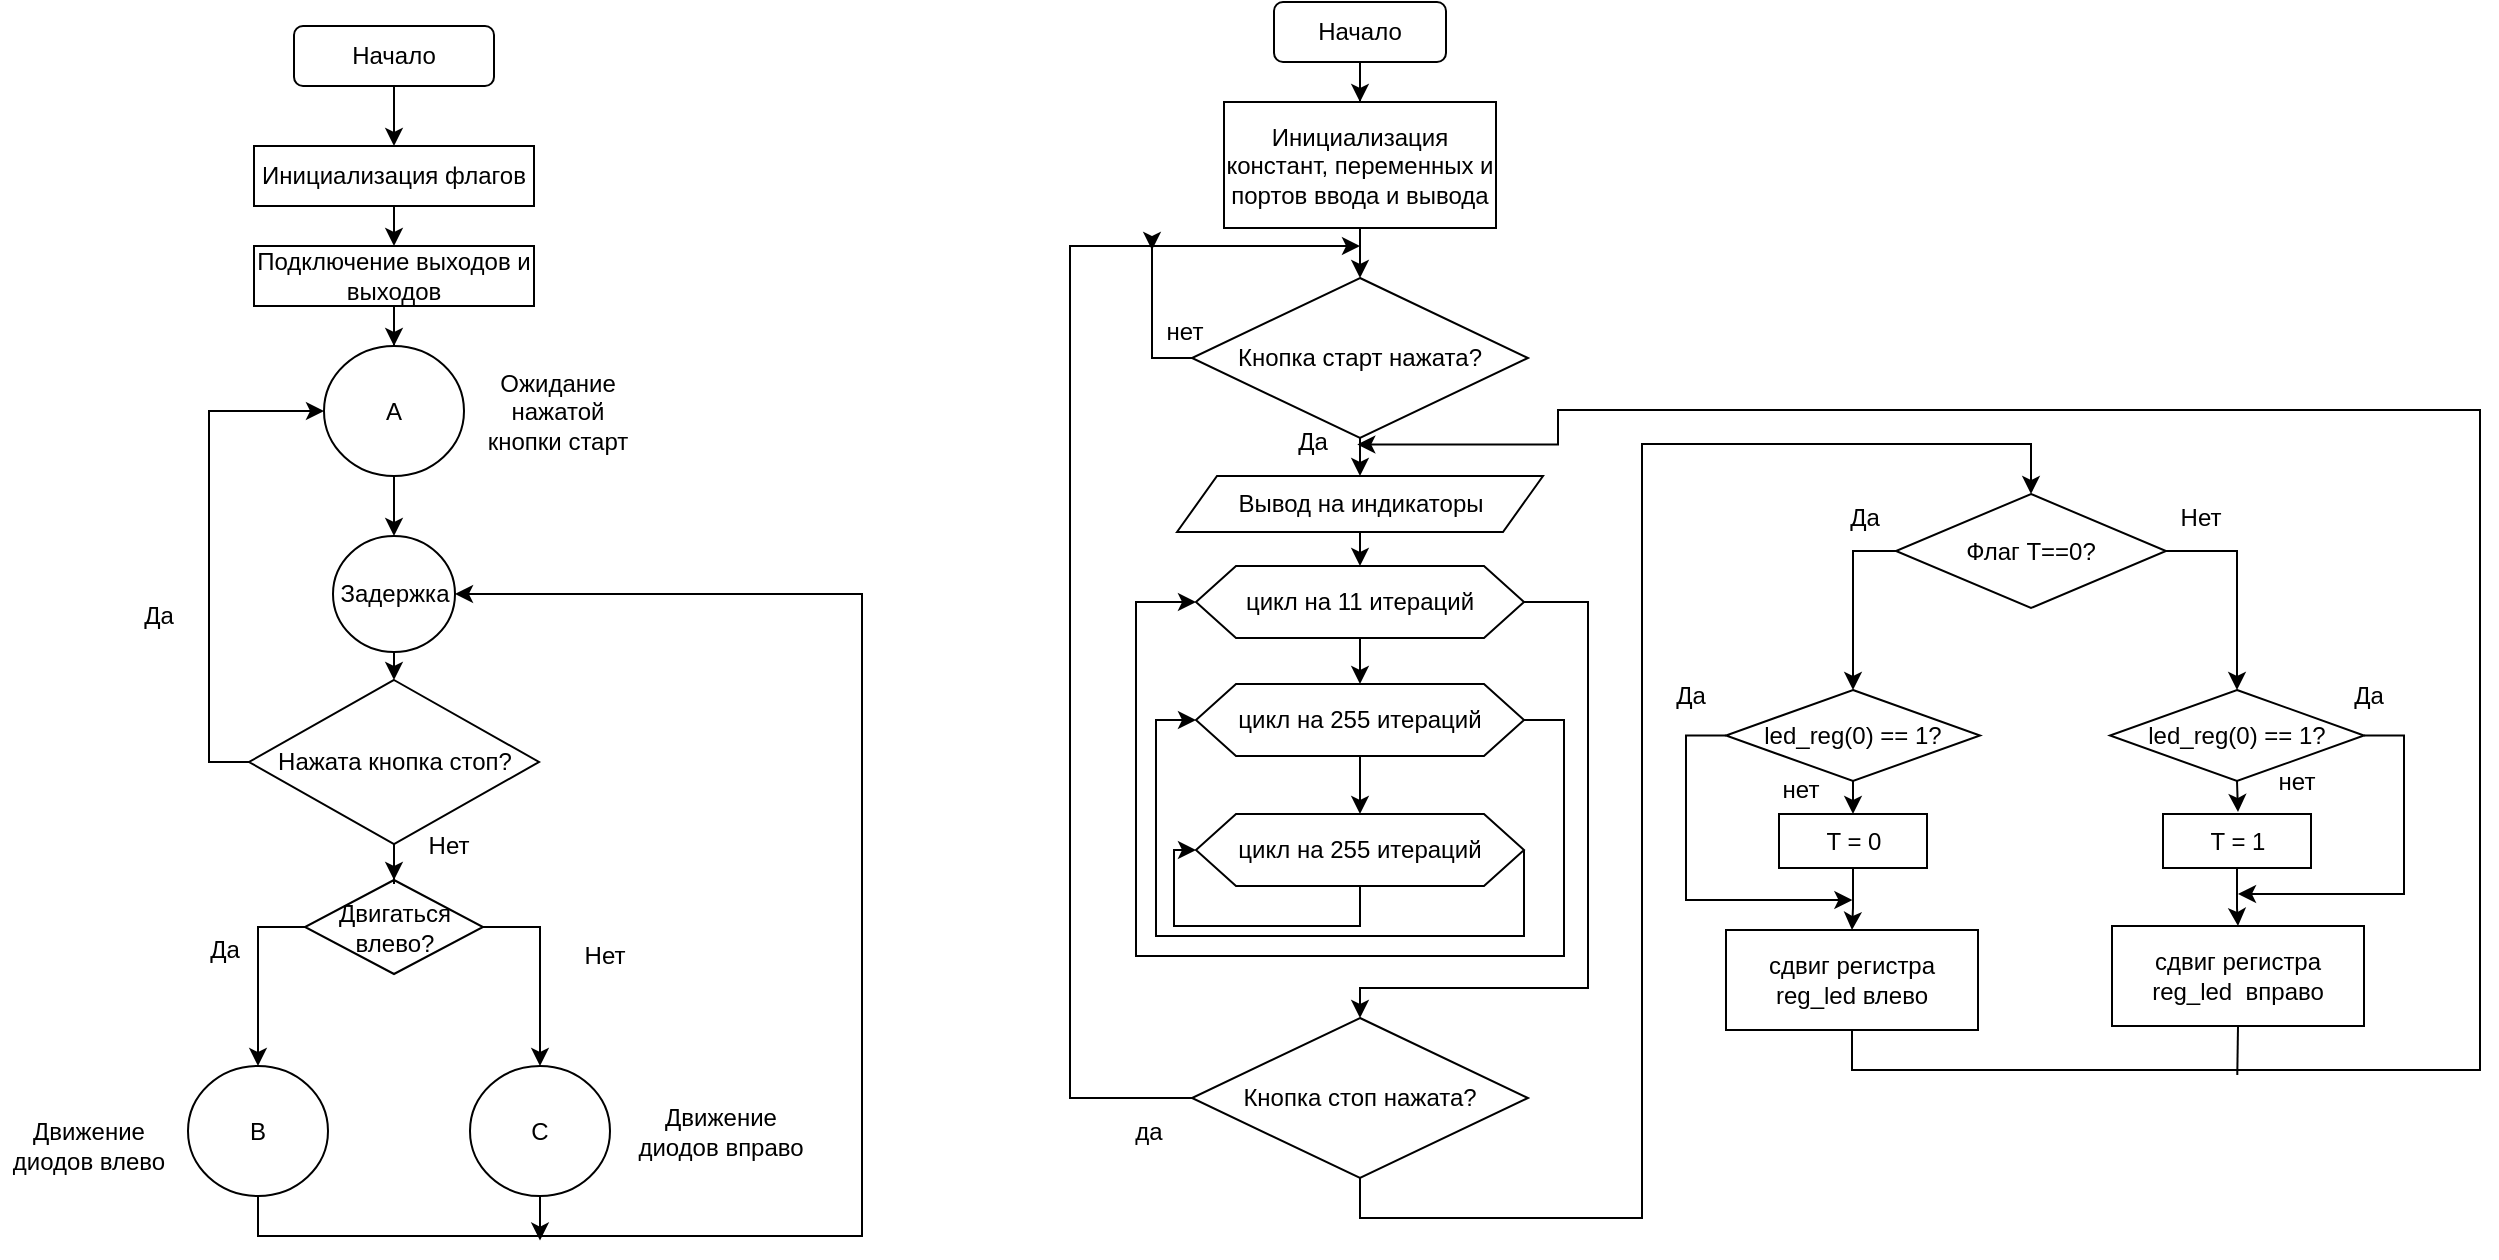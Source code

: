 <mxfile version="17.4.0" type="github">
  <diagram id="PvfPX7x2fVyplM3FKnBu" name="Page-1">
    <mxGraphModel dx="1662" dy="747" grid="0" gridSize="10" guides="1" tooltips="1" connect="1" arrows="1" fold="1" page="0" pageScale="1" pageWidth="827" pageHeight="1169" math="0" shadow="0">
      <root>
        <mxCell id="0" />
        <mxCell id="1" parent="0" />
        <mxCell id="iVXrYITjM_9NBAxxftmw-4" style="edgeStyle=orthogonalEdgeStyle;rounded=0;orthogonalLoop=1;jettySize=auto;html=1;exitX=0.5;exitY=1;exitDx=0;exitDy=0;" parent="1" source="iVXrYITjM_9NBAxxftmw-1" target="iVXrYITjM_9NBAxxftmw-2" edge="1">
          <mxGeometry relative="1" as="geometry" />
        </mxCell>
        <mxCell id="iVXrYITjM_9NBAxxftmw-1" value="Начало" style="rounded=1;whiteSpace=wrap;html=1;" parent="1" vertex="1">
          <mxGeometry x="180" y="80" width="100" height="30" as="geometry" />
        </mxCell>
        <mxCell id="iVXrYITjM_9NBAxxftmw-5" style="edgeStyle=orthogonalEdgeStyle;rounded=0;orthogonalLoop=1;jettySize=auto;html=1;exitX=0.5;exitY=1;exitDx=0;exitDy=0;entryX=0.5;entryY=0;entryDx=0;entryDy=0;" parent="1" source="iVXrYITjM_9NBAxxftmw-2" target="iVXrYITjM_9NBAxxftmw-3" edge="1">
          <mxGeometry relative="1" as="geometry" />
        </mxCell>
        <mxCell id="iVXrYITjM_9NBAxxftmw-2" value="Инициализация флагов" style="rounded=0;whiteSpace=wrap;html=1;" parent="1" vertex="1">
          <mxGeometry x="160" y="140" width="140" height="30" as="geometry" />
        </mxCell>
        <mxCell id="iVXrYITjM_9NBAxxftmw-7" value="" style="edgeStyle=orthogonalEdgeStyle;rounded=0;orthogonalLoop=1;jettySize=auto;html=1;" parent="1" source="iVXrYITjM_9NBAxxftmw-3" target="iVXrYITjM_9NBAxxftmw-6" edge="1">
          <mxGeometry relative="1" as="geometry" />
        </mxCell>
        <mxCell id="iVXrYITjM_9NBAxxftmw-3" value="Подключение выходов и выходов" style="rounded=0;whiteSpace=wrap;html=1;" parent="1" vertex="1">
          <mxGeometry x="160" y="190" width="140" height="30" as="geometry" />
        </mxCell>
        <mxCell id="iVXrYITjM_9NBAxxftmw-23" style="edgeStyle=orthogonalEdgeStyle;rounded=0;orthogonalLoop=1;jettySize=auto;html=1;exitX=0.5;exitY=1;exitDx=0;exitDy=0;entryX=0.5;entryY=0;entryDx=0;entryDy=0;" parent="1" source="iVXrYITjM_9NBAxxftmw-6" target="iVXrYITjM_9NBAxxftmw-21" edge="1">
          <mxGeometry relative="1" as="geometry" />
        </mxCell>
        <mxCell id="iVXrYITjM_9NBAxxftmw-6" value="А" style="ellipse;whiteSpace=wrap;html=1;rounded=0;" parent="1" vertex="1">
          <mxGeometry x="195" y="240" width="70" height="65" as="geometry" />
        </mxCell>
        <mxCell id="iVXrYITjM_9NBAxxftmw-29" style="edgeStyle=orthogonalEdgeStyle;rounded=0;orthogonalLoop=1;jettySize=auto;html=1;exitX=0.5;exitY=1;exitDx=0;exitDy=0;entryX=1;entryY=0.5;entryDx=0;entryDy=0;" parent="1" source="iVXrYITjM_9NBAxxftmw-8" target="iVXrYITjM_9NBAxxftmw-21" edge="1">
          <mxGeometry relative="1" as="geometry">
            <mxPoint x="459" y="386" as="targetPoint" />
            <Array as="points">
              <mxPoint x="162" y="685" />
              <mxPoint x="464" y="685" />
              <mxPoint x="464" y="364" />
            </Array>
          </mxGeometry>
        </mxCell>
        <mxCell id="iVXrYITjM_9NBAxxftmw-8" value="В" style="ellipse;whiteSpace=wrap;html=1;rounded=0;" parent="1" vertex="1">
          <mxGeometry x="127" y="600" width="70" height="65" as="geometry" />
        </mxCell>
        <mxCell id="iVXrYITjM_9NBAxxftmw-10" value="Ожидание нажатой кнопки старт" style="text;html=1;strokeColor=none;fillColor=none;align=center;verticalAlign=middle;whiteSpace=wrap;rounded=0;" parent="1" vertex="1">
          <mxGeometry x="268" y="251" width="88" height="44" as="geometry" />
        </mxCell>
        <mxCell id="iVXrYITjM_9NBAxxftmw-12" value="&lt;div&gt;Движение &lt;br&gt;&lt;/div&gt;&lt;div&gt;диодов влево&lt;/div&gt;" style="text;html=1;align=center;verticalAlign=middle;resizable=0;points=[];autosize=1;strokeColor=none;fillColor=none;" parent="1" vertex="1">
          <mxGeometry x="33" y="624" width="87" height="32" as="geometry" />
        </mxCell>
        <mxCell id="iVXrYITjM_9NBAxxftmw-30" style="edgeStyle=orthogonalEdgeStyle;rounded=0;orthogonalLoop=1;jettySize=auto;html=1;exitX=0.5;exitY=1;exitDx=0;exitDy=0;" parent="1" source="iVXrYITjM_9NBAxxftmw-13" edge="1">
          <mxGeometry relative="1" as="geometry">
            <mxPoint x="303" y="687.286" as="targetPoint" />
          </mxGeometry>
        </mxCell>
        <mxCell id="iVXrYITjM_9NBAxxftmw-13" value="С" style="ellipse;whiteSpace=wrap;html=1;rounded=0;" parent="1" vertex="1">
          <mxGeometry x="268" y="600" width="70" height="65" as="geometry" />
        </mxCell>
        <mxCell id="iVXrYITjM_9NBAxxftmw-14" value="&lt;div&gt;Движение &lt;br&gt;&lt;/div&gt;&lt;div&gt;диодов вправо&lt;/div&gt;" style="text;html=1;align=center;verticalAlign=middle;resizable=0;points=[];autosize=1;strokeColor=none;fillColor=none;" parent="1" vertex="1">
          <mxGeometry x="346" y="616.5" width="93" height="32" as="geometry" />
        </mxCell>
        <mxCell id="iVXrYITjM_9NBAxxftmw-16" style="edgeStyle=orthogonalEdgeStyle;rounded=0;orthogonalLoop=1;jettySize=auto;html=1;exitX=0;exitY=0.5;exitDx=0;exitDy=0;" parent="1" source="iVXrYITjM_9NBAxxftmw-15" target="iVXrYITjM_9NBAxxftmw-8" edge="1">
          <mxGeometry relative="1" as="geometry" />
        </mxCell>
        <mxCell id="iVXrYITjM_9NBAxxftmw-18" style="edgeStyle=orthogonalEdgeStyle;rounded=0;orthogonalLoop=1;jettySize=auto;html=1;exitX=1;exitY=0.5;exitDx=0;exitDy=0;" parent="1" source="iVXrYITjM_9NBAxxftmw-15" target="iVXrYITjM_9NBAxxftmw-13" edge="1">
          <mxGeometry relative="1" as="geometry" />
        </mxCell>
        <mxCell id="iVXrYITjM_9NBAxxftmw-15" value="&lt;div&gt;Двигаться&lt;/div&gt;&lt;div&gt;влево?&lt;br&gt;&lt;/div&gt;" style="rhombus;whiteSpace=wrap;html=1;" parent="1" vertex="1">
          <mxGeometry x="185.5" y="507" width="89" height="47" as="geometry" />
        </mxCell>
        <mxCell id="iVXrYITjM_9NBAxxftmw-17" value="&lt;div&gt;Да&lt;/div&gt;" style="text;html=1;align=center;verticalAlign=middle;resizable=0;points=[];autosize=1;strokeColor=none;fillColor=none;" parent="1" vertex="1">
          <mxGeometry x="132" y="533" width="25" height="18" as="geometry" />
        </mxCell>
        <mxCell id="iVXrYITjM_9NBAxxftmw-19" value="Нет" style="text;html=1;align=center;verticalAlign=middle;resizable=0;points=[];autosize=1;strokeColor=none;fillColor=none;" parent="1" vertex="1">
          <mxGeometry x="319" y="536" width="31" height="18" as="geometry" />
        </mxCell>
        <mxCell id="iVXrYITjM_9NBAxxftmw-24" style="edgeStyle=orthogonalEdgeStyle;rounded=0;orthogonalLoop=1;jettySize=auto;html=1;exitX=0.5;exitY=1;exitDx=0;exitDy=0;entryX=0.5;entryY=0;entryDx=0;entryDy=0;" parent="1" source="iVXrYITjM_9NBAxxftmw-21" target="iVXrYITjM_9NBAxxftmw-22" edge="1">
          <mxGeometry relative="1" as="geometry" />
        </mxCell>
        <mxCell id="iVXrYITjM_9NBAxxftmw-21" value="Задержка" style="ellipse;whiteSpace=wrap;html=1;" parent="1" vertex="1">
          <mxGeometry x="199.5" y="335" width="61" height="58" as="geometry" />
        </mxCell>
        <mxCell id="iVXrYITjM_9NBAxxftmw-25" style="edgeStyle=orthogonalEdgeStyle;rounded=0;orthogonalLoop=1;jettySize=auto;html=1;exitX=0;exitY=0.5;exitDx=0;exitDy=0;entryX=0;entryY=0.5;entryDx=0;entryDy=0;" parent="1" source="iVXrYITjM_9NBAxxftmw-22" target="iVXrYITjM_9NBAxxftmw-6" edge="1">
          <mxGeometry relative="1" as="geometry" />
        </mxCell>
        <mxCell id="iVXrYITjM_9NBAxxftmw-28" style="edgeStyle=orthogonalEdgeStyle;rounded=0;orthogonalLoop=1;jettySize=auto;html=1;exitX=0.5;exitY=1;exitDx=0;exitDy=0;" parent="1" source="iVXrYITjM_9NBAxxftmw-22" target="iVXrYITjM_9NBAxxftmw-15" edge="1">
          <mxGeometry relative="1" as="geometry" />
        </mxCell>
        <mxCell id="iVXrYITjM_9NBAxxftmw-22" value="Нажата кнопка стоп?" style="rhombus;whiteSpace=wrap;html=1;" parent="1" vertex="1">
          <mxGeometry x="157.5" y="407" width="145" height="82" as="geometry" />
        </mxCell>
        <mxCell id="iVXrYITjM_9NBAxxftmw-26" value="Да" style="text;html=1;align=center;verticalAlign=middle;resizable=0;points=[];autosize=1;strokeColor=none;fillColor=none;" parent="1" vertex="1">
          <mxGeometry x="99" y="366" width="25" height="18" as="geometry" />
        </mxCell>
        <mxCell id="iVXrYITjM_9NBAxxftmw-27" value="Нет" style="text;html=1;align=center;verticalAlign=middle;resizable=0;points=[];autosize=1;strokeColor=none;fillColor=none;" parent="1" vertex="1">
          <mxGeometry x="241" y="481" width="31" height="18" as="geometry" />
        </mxCell>
        <mxCell id="-pBQf86W2nje5Cp0ZffW-13" style="edgeStyle=orthogonalEdgeStyle;rounded=0;orthogonalLoop=1;jettySize=auto;html=1;exitX=0.5;exitY=1;exitDx=0;exitDy=0;" parent="1" source="-pBQf86W2nje5Cp0ZffW-1" target="-pBQf86W2nje5Cp0ZffW-6" edge="1">
          <mxGeometry relative="1" as="geometry" />
        </mxCell>
        <mxCell id="-pBQf86W2nje5Cp0ZffW-1" value="Начало" style="rounded=1;whiteSpace=wrap;html=1;" parent="1" vertex="1">
          <mxGeometry x="670" y="68" width="86" height="30" as="geometry" />
        </mxCell>
        <mxCell id="-pBQf86W2nje5Cp0ZffW-14" style="edgeStyle=orthogonalEdgeStyle;rounded=0;orthogonalLoop=1;jettySize=auto;html=1;exitX=0.5;exitY=1;exitDx=0;exitDy=0;" parent="1" source="-pBQf86W2nje5Cp0ZffW-6" target="-pBQf86W2nje5Cp0ZffW-7" edge="1">
          <mxGeometry relative="1" as="geometry" />
        </mxCell>
        <mxCell id="-pBQf86W2nje5Cp0ZffW-6" value="Инициализация констант, переменных и портов ввода и вывода" style="rounded=0;whiteSpace=wrap;html=1;" parent="1" vertex="1">
          <mxGeometry x="645" y="118" width="136" height="63" as="geometry" />
        </mxCell>
        <mxCell id="-pBQf86W2nje5Cp0ZffW-15" style="edgeStyle=orthogonalEdgeStyle;rounded=0;orthogonalLoop=1;jettySize=auto;html=1;exitX=0.5;exitY=1;exitDx=0;exitDy=0;entryX=0.5;entryY=0;entryDx=0;entryDy=0;" parent="1" source="-pBQf86W2nje5Cp0ZffW-7" target="-pBQf86W2nje5Cp0ZffW-8" edge="1">
          <mxGeometry relative="1" as="geometry" />
        </mxCell>
        <mxCell id="-pBQf86W2nje5Cp0ZffW-31" style="edgeStyle=orthogonalEdgeStyle;rounded=0;orthogonalLoop=1;jettySize=auto;html=1;exitX=0;exitY=0.5;exitDx=0;exitDy=0;" parent="1" source="-pBQf86W2nje5Cp0ZffW-7" edge="1">
          <mxGeometry relative="1" as="geometry">
            <mxPoint x="609" y="192" as="targetPoint" />
          </mxGeometry>
        </mxCell>
        <mxCell id="-pBQf86W2nje5Cp0ZffW-7" value="Кнопка старт нажата?" style="rhombus;whiteSpace=wrap;html=1;" parent="1" vertex="1">
          <mxGeometry x="629" y="206" width="168" height="80" as="geometry" />
        </mxCell>
        <mxCell id="-pBQf86W2nje5Cp0ZffW-16" style="edgeStyle=orthogonalEdgeStyle;rounded=0;orthogonalLoop=1;jettySize=auto;html=1;exitX=0.5;exitY=1;exitDx=0;exitDy=0;entryX=0.5;entryY=0;entryDx=0;entryDy=0;" parent="1" source="-pBQf86W2nje5Cp0ZffW-8" target="-pBQf86W2nje5Cp0ZffW-9" edge="1">
          <mxGeometry relative="1" as="geometry" />
        </mxCell>
        <mxCell id="-pBQf86W2nje5Cp0ZffW-8" value="Вывод на индикаторы" style="shape=parallelogram;perimeter=parallelogramPerimeter;whiteSpace=wrap;html=1;fixedSize=1;" parent="1" vertex="1">
          <mxGeometry x="621.5" y="305" width="183" height="28" as="geometry" />
        </mxCell>
        <mxCell id="-pBQf86W2nje5Cp0ZffW-23" style="edgeStyle=orthogonalEdgeStyle;rounded=0;orthogonalLoop=1;jettySize=auto;html=1;exitX=0.5;exitY=1;exitDx=0;exitDy=0;entryX=0.5;entryY=0;entryDx=0;entryDy=0;" parent="1" source="-pBQf86W2nje5Cp0ZffW-9" target="-pBQf86W2nje5Cp0ZffW-10" edge="1">
          <mxGeometry relative="1" as="geometry" />
        </mxCell>
        <mxCell id="-pBQf86W2nje5Cp0ZffW-28" style="edgeStyle=orthogonalEdgeStyle;rounded=0;orthogonalLoop=1;jettySize=auto;html=1;exitX=1;exitY=0.5;exitDx=0;exitDy=0;" parent="1" source="-pBQf86W2nje5Cp0ZffW-9" target="-pBQf86W2nje5Cp0ZffW-12" edge="1">
          <mxGeometry relative="1" as="geometry">
            <Array as="points">
              <mxPoint x="827" y="368" />
              <mxPoint x="827" y="561" />
            </Array>
          </mxGeometry>
        </mxCell>
        <mxCell id="-pBQf86W2nje5Cp0ZffW-9" value="цикл на 11 итераций" style="shape=hexagon;perimeter=hexagonPerimeter2;whiteSpace=wrap;html=1;fixedSize=1;" parent="1" vertex="1">
          <mxGeometry x="631" y="350" width="164" height="36" as="geometry" />
        </mxCell>
        <mxCell id="-pBQf86W2nje5Cp0ZffW-24" style="edgeStyle=orthogonalEdgeStyle;rounded=0;orthogonalLoop=1;jettySize=auto;html=1;exitX=0.5;exitY=1;exitDx=0;exitDy=0;" parent="1" source="-pBQf86W2nje5Cp0ZffW-10" target="-pBQf86W2nje5Cp0ZffW-11" edge="1">
          <mxGeometry relative="1" as="geometry" />
        </mxCell>
        <mxCell id="-pBQf86W2nje5Cp0ZffW-27" style="edgeStyle=orthogonalEdgeStyle;rounded=0;orthogonalLoop=1;jettySize=auto;html=1;exitX=1;exitY=0.5;exitDx=0;exitDy=0;entryX=0;entryY=0.5;entryDx=0;entryDy=0;" parent="1" source="-pBQf86W2nje5Cp0ZffW-10" target="-pBQf86W2nje5Cp0ZffW-9" edge="1">
          <mxGeometry relative="1" as="geometry">
            <Array as="points">
              <mxPoint x="815" y="427" />
              <mxPoint x="815" y="545" />
              <mxPoint x="601" y="545" />
              <mxPoint x="601" y="368" />
            </Array>
          </mxGeometry>
        </mxCell>
        <mxCell id="-pBQf86W2nje5Cp0ZffW-10" value="&lt;div&gt;цикл на 255 итераций&lt;/div&gt;" style="shape=hexagon;perimeter=hexagonPerimeter2;whiteSpace=wrap;html=1;fixedSize=1;" parent="1" vertex="1">
          <mxGeometry x="631" y="409" width="164" height="36" as="geometry" />
        </mxCell>
        <mxCell id="-pBQf86W2nje5Cp0ZffW-25" style="edgeStyle=orthogonalEdgeStyle;rounded=0;orthogonalLoop=1;jettySize=auto;html=1;exitX=1;exitY=0.5;exitDx=0;exitDy=0;entryX=0;entryY=0.5;entryDx=0;entryDy=0;" parent="1" source="-pBQf86W2nje5Cp0ZffW-11" target="-pBQf86W2nje5Cp0ZffW-10" edge="1">
          <mxGeometry relative="1" as="geometry">
            <Array as="points">
              <mxPoint x="795" y="535" />
              <mxPoint x="611" y="535" />
              <mxPoint x="611" y="427" />
            </Array>
          </mxGeometry>
        </mxCell>
        <mxCell id="-pBQf86W2nje5Cp0ZffW-11" value="&lt;div&gt;цикл на 255 итераций&lt;/div&gt;" style="shape=hexagon;perimeter=hexagonPerimeter2;whiteSpace=wrap;html=1;fixedSize=1;" parent="1" vertex="1">
          <mxGeometry x="631" y="474" width="164" height="36" as="geometry" />
        </mxCell>
        <mxCell id="-pBQf86W2nje5Cp0ZffW-29" style="edgeStyle=orthogonalEdgeStyle;rounded=0;orthogonalLoop=1;jettySize=auto;html=1;exitX=0;exitY=0.5;exitDx=0;exitDy=0;" parent="1" source="-pBQf86W2nje5Cp0ZffW-12" edge="1">
          <mxGeometry relative="1" as="geometry">
            <mxPoint x="713" y="190" as="targetPoint" />
            <Array as="points">
              <mxPoint x="568" y="616" />
              <mxPoint x="568" y="190" />
            </Array>
          </mxGeometry>
        </mxCell>
        <mxCell id="-pBQf86W2nje5Cp0ZffW-54" style="edgeStyle=orthogonalEdgeStyle;rounded=0;orthogonalLoop=1;jettySize=auto;html=1;exitX=0.5;exitY=1;exitDx=0;exitDy=0;entryX=0.5;entryY=0;entryDx=0;entryDy=0;" parent="1" source="-pBQf86W2nje5Cp0ZffW-12" target="-pBQf86W2nje5Cp0ZffW-34" edge="1">
          <mxGeometry relative="1" as="geometry">
            <mxPoint x="863" y="137" as="targetPoint" />
            <Array as="points">
              <mxPoint x="713" y="676" />
              <mxPoint x="854" y="676" />
              <mxPoint x="854" y="289" />
              <mxPoint x="1048" y="289" />
            </Array>
          </mxGeometry>
        </mxCell>
        <mxCell id="-pBQf86W2nje5Cp0ZffW-12" value="Кнопка стоп нажата?" style="rhombus;whiteSpace=wrap;html=1;" parent="1" vertex="1">
          <mxGeometry x="629" y="576" width="168" height="80" as="geometry" />
        </mxCell>
        <mxCell id="-pBQf86W2nje5Cp0ZffW-26" style="edgeStyle=orthogonalEdgeStyle;rounded=0;orthogonalLoop=1;jettySize=auto;html=1;exitX=0.5;exitY=1;exitDx=0;exitDy=0;entryX=0;entryY=0.5;entryDx=0;entryDy=0;" parent="1" source="-pBQf86W2nje5Cp0ZffW-11" target="-pBQf86W2nje5Cp0ZffW-11" edge="1">
          <mxGeometry relative="1" as="geometry">
            <Array as="points">
              <mxPoint x="713" y="530" />
              <mxPoint x="620" y="530" />
              <mxPoint x="620" y="492" />
            </Array>
          </mxGeometry>
        </mxCell>
        <mxCell id="-pBQf86W2nje5Cp0ZffW-30" value="&lt;div&gt;да&lt;/div&gt;" style="text;html=1;align=center;verticalAlign=middle;resizable=0;points=[];autosize=1;strokeColor=none;fillColor=none;" parent="1" vertex="1">
          <mxGeometry x="595" y="624" width="24" height="18" as="geometry" />
        </mxCell>
        <mxCell id="-pBQf86W2nje5Cp0ZffW-32" value="&lt;div&gt;нет&lt;/div&gt;" style="text;html=1;align=center;verticalAlign=middle;resizable=0;points=[];autosize=1;strokeColor=none;fillColor=none;" parent="1" vertex="1">
          <mxGeometry x="610" y="224" width="29" height="18" as="geometry" />
        </mxCell>
        <mxCell id="-pBQf86W2nje5Cp0ZffW-33" value="Да" style="text;html=1;align=center;verticalAlign=middle;resizable=0;points=[];autosize=1;strokeColor=none;fillColor=none;" parent="1" vertex="1">
          <mxGeometry x="676" y="279" width="25" height="18" as="geometry" />
        </mxCell>
        <mxCell id="-pBQf86W2nje5Cp0ZffW-45" style="edgeStyle=orthogonalEdgeStyle;rounded=0;orthogonalLoop=1;jettySize=auto;html=1;exitX=1;exitY=0.5;exitDx=0;exitDy=0;entryX=0.5;entryY=0;entryDx=0;entryDy=0;" parent="1" source="-pBQf86W2nje5Cp0ZffW-34" target="-pBQf86W2nje5Cp0ZffW-35" edge="1">
          <mxGeometry relative="1" as="geometry" />
        </mxCell>
        <mxCell id="-pBQf86W2nje5Cp0ZffW-46" style="edgeStyle=orthogonalEdgeStyle;rounded=0;orthogonalLoop=1;jettySize=auto;html=1;exitX=0;exitY=0.5;exitDx=0;exitDy=0;entryX=0.5;entryY=0;entryDx=0;entryDy=0;" parent="1" source="-pBQf86W2nje5Cp0ZffW-34" target="-pBQf86W2nje5Cp0ZffW-38" edge="1">
          <mxGeometry relative="1" as="geometry" />
        </mxCell>
        <mxCell id="-pBQf86W2nje5Cp0ZffW-34" value="Флаг Т==0?" style="rhombus;whiteSpace=wrap;html=1;" parent="1" vertex="1">
          <mxGeometry x="981" y="314" width="135" height="57" as="geometry" />
        </mxCell>
        <mxCell id="-pBQf86W2nje5Cp0ZffW-43" style="edgeStyle=orthogonalEdgeStyle;rounded=0;orthogonalLoop=1;jettySize=auto;html=1;exitX=0.5;exitY=1;exitDx=0;exitDy=0;" parent="1" source="-pBQf86W2nje5Cp0ZffW-35" edge="1">
          <mxGeometry relative="1" as="geometry">
            <mxPoint x="1152" y="473" as="targetPoint" />
          </mxGeometry>
        </mxCell>
        <mxCell id="-pBQf86W2nje5Cp0ZffW-49" style="edgeStyle=orthogonalEdgeStyle;rounded=0;orthogonalLoop=1;jettySize=auto;html=1;exitX=1;exitY=0.5;exitDx=0;exitDy=0;" parent="1" source="-pBQf86W2nje5Cp0ZffW-35" edge="1">
          <mxGeometry relative="1" as="geometry">
            <mxPoint x="1152" y="514" as="targetPoint" />
            <Array as="points">
              <mxPoint x="1235" y="435" />
              <mxPoint x="1235" y="514" />
            </Array>
          </mxGeometry>
        </mxCell>
        <mxCell id="-pBQf86W2nje5Cp0ZffW-35" value="led_reg(0) == 1?" style="rhombus;whiteSpace=wrap;html=1;" parent="1" vertex="1">
          <mxGeometry x="1088" y="412" width="127" height="45.5" as="geometry" />
        </mxCell>
        <mxCell id="-pBQf86W2nje5Cp0ZffW-42" style="edgeStyle=orthogonalEdgeStyle;rounded=0;orthogonalLoop=1;jettySize=auto;html=1;exitX=0.5;exitY=1;exitDx=0;exitDy=0;" parent="1" source="-pBQf86W2nje5Cp0ZffW-36" target="-pBQf86W2nje5Cp0ZffW-37" edge="1">
          <mxGeometry relative="1" as="geometry" />
        </mxCell>
        <mxCell id="-pBQf86W2nje5Cp0ZffW-36" value="T = 1" style="whiteSpace=wrap;html=1;" parent="1" vertex="1">
          <mxGeometry x="1114.5" y="474" width="74" height="27" as="geometry" />
        </mxCell>
        <mxCell id="-pBQf86W2nje5Cp0ZffW-56" style="rounded=1;orthogonalLoop=1;jettySize=auto;html=1;exitX=0.5;exitY=1;exitDx=0;exitDy=0;endArrow=none;endFill=0;" parent="1" source="-pBQf86W2nje5Cp0ZffW-37" edge="1">
          <mxGeometry relative="1" as="geometry">
            <mxPoint x="1151.647" y="604.529" as="targetPoint" />
          </mxGeometry>
        </mxCell>
        <mxCell id="-pBQf86W2nje5Cp0ZffW-37" value="&lt;div&gt;сдвиг регистра reg_led&amp;nbsp; вправо  &lt;/div&gt;" style="whiteSpace=wrap;html=1;" parent="1" vertex="1">
          <mxGeometry x="1089" y="530" width="126" height="50" as="geometry" />
        </mxCell>
        <mxCell id="-pBQf86W2nje5Cp0ZffW-44" style="edgeStyle=orthogonalEdgeStyle;rounded=0;orthogonalLoop=1;jettySize=auto;html=1;exitX=0.5;exitY=1;exitDx=0;exitDy=0;entryX=0.5;entryY=0;entryDx=0;entryDy=0;" parent="1" source="-pBQf86W2nje5Cp0ZffW-38" target="-pBQf86W2nje5Cp0ZffW-39" edge="1">
          <mxGeometry relative="1" as="geometry" />
        </mxCell>
        <mxCell id="-pBQf86W2nje5Cp0ZffW-48" style="edgeStyle=orthogonalEdgeStyle;rounded=0;orthogonalLoop=1;jettySize=auto;html=1;exitX=0;exitY=0.5;exitDx=0;exitDy=0;" parent="1" source="-pBQf86W2nje5Cp0ZffW-38" edge="1">
          <mxGeometry relative="1" as="geometry">
            <mxPoint x="959.2" y="516.8" as="targetPoint" />
            <Array as="points">
              <mxPoint x="876" y="435" />
              <mxPoint x="876" y="517" />
              <mxPoint x="959" y="517" />
            </Array>
          </mxGeometry>
        </mxCell>
        <mxCell id="-pBQf86W2nje5Cp0ZffW-38" value="led_reg(0) == 1?" style="rhombus;whiteSpace=wrap;html=1;" parent="1" vertex="1">
          <mxGeometry x="896" y="412" width="127" height="45.5" as="geometry" />
        </mxCell>
        <mxCell id="-pBQf86W2nje5Cp0ZffW-41" style="edgeStyle=orthogonalEdgeStyle;rounded=0;orthogonalLoop=1;jettySize=auto;html=1;exitX=0.5;exitY=1;exitDx=0;exitDy=0;" parent="1" source="-pBQf86W2nje5Cp0ZffW-39" target="-pBQf86W2nje5Cp0ZffW-40" edge="1">
          <mxGeometry relative="1" as="geometry" />
        </mxCell>
        <mxCell id="-pBQf86W2nje5Cp0ZffW-39" value="T = 0" style="whiteSpace=wrap;html=1;" parent="1" vertex="1">
          <mxGeometry x="922.5" y="474" width="74" height="27" as="geometry" />
        </mxCell>
        <mxCell id="-pBQf86W2nje5Cp0ZffW-55" style="edgeStyle=orthogonalEdgeStyle;rounded=0;orthogonalLoop=1;jettySize=auto;html=1;exitX=0.5;exitY=1;exitDx=0;exitDy=0;" parent="1" source="-pBQf86W2nje5Cp0ZffW-40" edge="1">
          <mxGeometry relative="1" as="geometry">
            <mxPoint x="711.647" y="289.235" as="targetPoint" />
            <Array as="points">
              <mxPoint x="959" y="602" />
              <mxPoint x="1273" y="602" />
              <mxPoint x="1273" y="272" />
              <mxPoint x="812" y="272" />
              <mxPoint x="812" y="289" />
            </Array>
          </mxGeometry>
        </mxCell>
        <mxCell id="-pBQf86W2nje5Cp0ZffW-40" value="&lt;div&gt;сдвиг регистра reg_led влево &lt;/div&gt;" style="whiteSpace=wrap;html=1;" parent="1" vertex="1">
          <mxGeometry x="896" y="532" width="126" height="50" as="geometry" />
        </mxCell>
        <mxCell id="-pBQf86W2nje5Cp0ZffW-50" value="Да" style="text;html=1;align=center;verticalAlign=middle;resizable=0;points=[];autosize=1;strokeColor=none;fillColor=none;" parent="1" vertex="1">
          <mxGeometry x="865" y="406" width="25" height="18" as="geometry" />
        </mxCell>
        <mxCell id="-pBQf86W2nje5Cp0ZffW-51" value="Да" style="text;html=1;align=center;verticalAlign=middle;resizable=0;points=[];autosize=1;strokeColor=none;fillColor=none;" parent="1" vertex="1">
          <mxGeometry x="1204" y="406" width="25" height="18" as="geometry" />
        </mxCell>
        <mxCell id="-pBQf86W2nje5Cp0ZffW-52" value="&lt;div&gt;нет&lt;/div&gt;" style="text;html=1;align=center;verticalAlign=middle;resizable=0;points=[];autosize=1;strokeColor=none;fillColor=none;" parent="1" vertex="1">
          <mxGeometry x="918" y="453" width="29" height="18" as="geometry" />
        </mxCell>
        <mxCell id="-pBQf86W2nje5Cp0ZffW-53" value="&lt;div&gt;нет&lt;/div&gt;" style="text;html=1;align=center;verticalAlign=middle;resizable=0;points=[];autosize=1;strokeColor=none;fillColor=none;" parent="1" vertex="1">
          <mxGeometry x="1166" y="449" width="29" height="18" as="geometry" />
        </mxCell>
        <mxCell id="Ssx3JKatnMavZMnZCFTi-1" value="Да" style="text;html=1;align=center;verticalAlign=middle;resizable=0;points=[];autosize=1;strokeColor=none;fillColor=none;" vertex="1" parent="1">
          <mxGeometry x="952" y="317" width="25" height="18" as="geometry" />
        </mxCell>
        <mxCell id="Ssx3JKatnMavZMnZCFTi-2" value="Нет" style="text;html=1;align=center;verticalAlign=middle;resizable=0;points=[];autosize=1;strokeColor=none;fillColor=none;" vertex="1" parent="1">
          <mxGeometry x="1117" y="317" width="31" height="18" as="geometry" />
        </mxCell>
      </root>
    </mxGraphModel>
  </diagram>
</mxfile>
